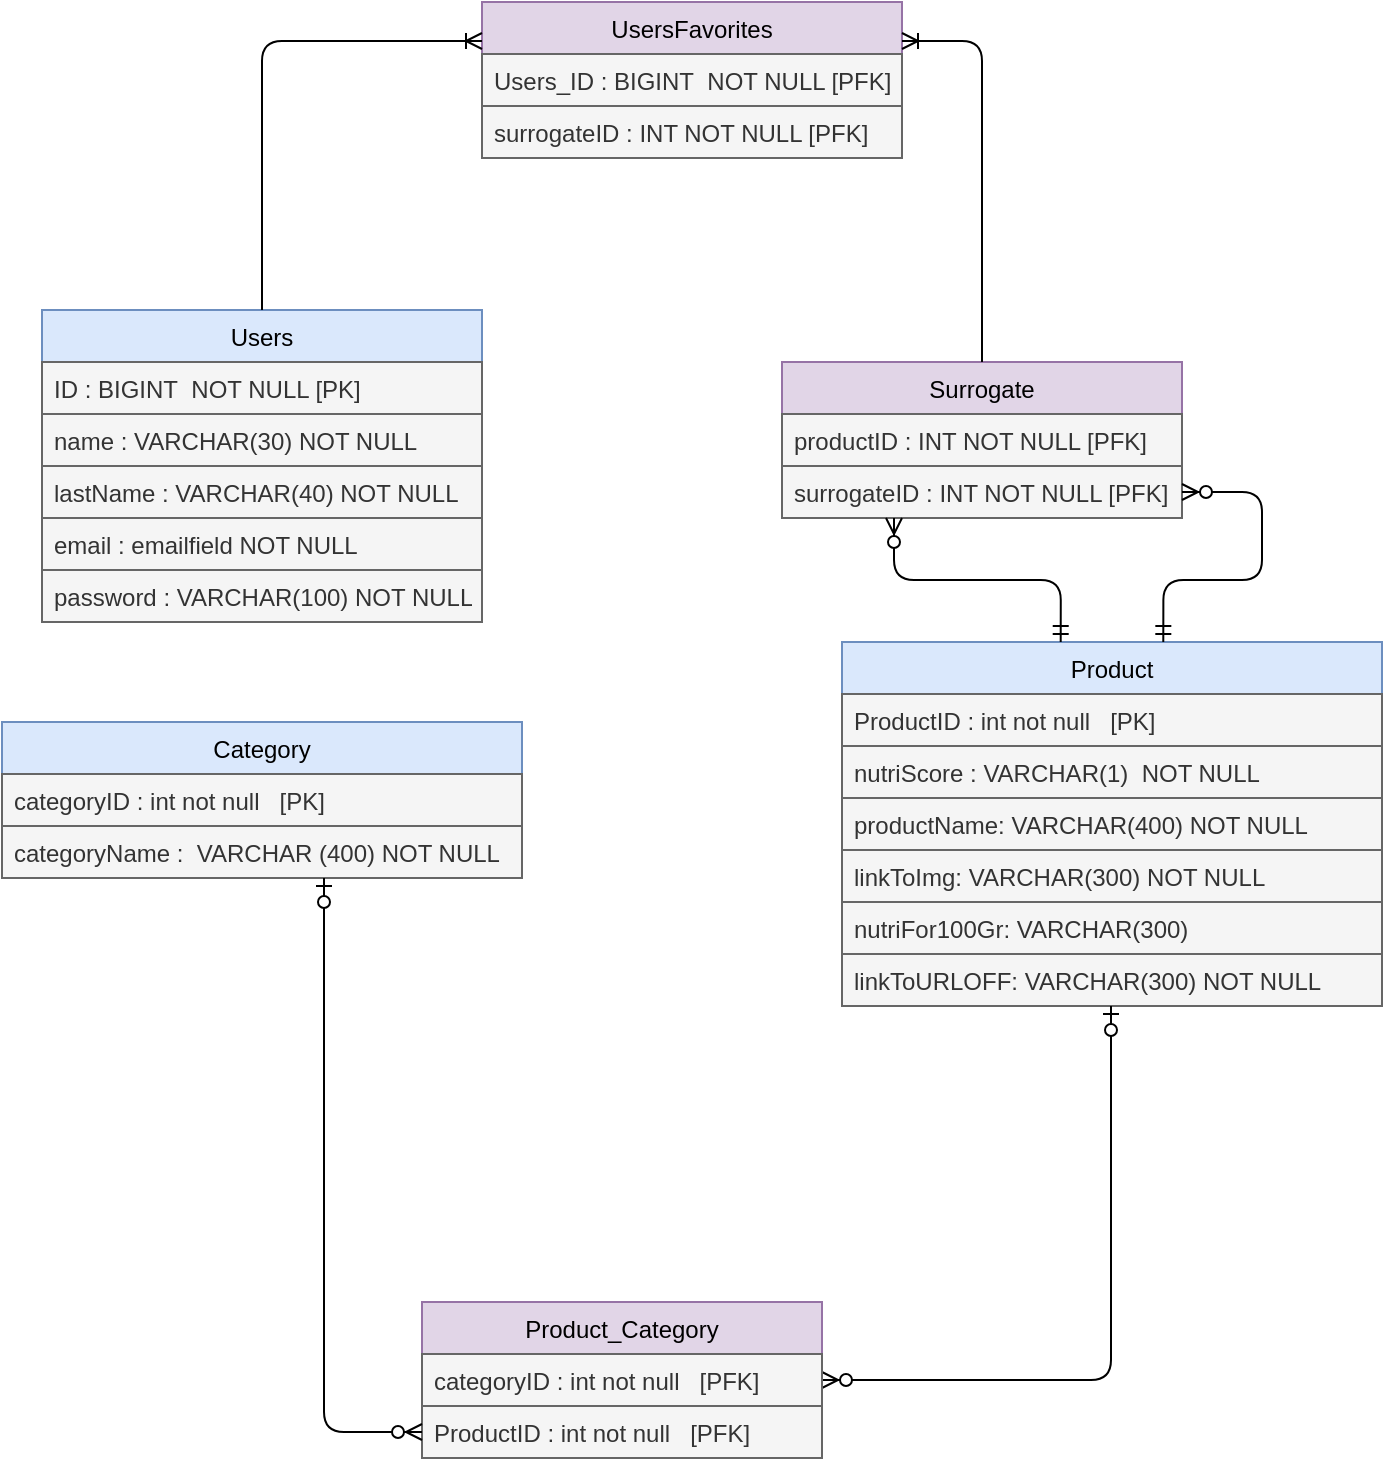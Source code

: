 <mxfile version="15.4.0" type="device"><diagram id="1lvCJis26gJeU91QDy8x" name="Page-1"><mxGraphModel dx="1350" dy="1916" grid="1" gridSize="10" guides="1" tooltips="1" connect="1" arrows="1" fold="1" page="1" pageScale="1" pageWidth="850" pageHeight="1100" math="0" shadow="0"><root><mxCell id="0"/><mxCell id="1" parent="0"/><mxCell id="U78CC3vwQkYh8zM75tkV-1" value="Category" style="swimlane;fontStyle=0;childLayout=stackLayout;horizontal=1;startSize=26;fillColor=#dae8fc;horizontalStack=0;resizeParent=1;resizeParentMax=0;resizeLast=0;collapsible=1;marginBottom=0;strokeColor=#6c8ebf;" parent="1" vertex="1"><mxGeometry x="20" y="260" width="260" height="78" as="geometry"/></mxCell><mxCell id="U78CC3vwQkYh8zM75tkV-2" value="categoryID : int not null   [PK]" style="text;strokeColor=#666666;fillColor=#f5f5f5;align=left;verticalAlign=top;spacingLeft=4;spacingRight=4;overflow=hidden;rotatable=0;points=[[0,0.5],[1,0.5]];portConstraint=eastwest;fontColor=#333333;" parent="U78CC3vwQkYh8zM75tkV-1" vertex="1"><mxGeometry y="26" width="260" height="26" as="geometry"/></mxCell><mxCell id="U78CC3vwQkYh8zM75tkV-3" value="categoryName :  VARCHAR (400) NOT NULL" style="text;strokeColor=#666666;fillColor=#f5f5f5;align=left;verticalAlign=top;spacingLeft=4;spacingRight=4;overflow=hidden;rotatable=0;points=[[0,0.5],[1,0.5]];portConstraint=eastwest;fontColor=#333333;" parent="U78CC3vwQkYh8zM75tkV-1" vertex="1"><mxGeometry y="52" width="260" height="26" as="geometry"/></mxCell><mxCell id="U78CC3vwQkYh8zM75tkV-5" value="Product" style="swimlane;fontStyle=0;childLayout=stackLayout;horizontal=1;startSize=26;fillColor=#dae8fc;horizontalStack=0;resizeParent=1;resizeParentMax=0;resizeLast=0;collapsible=1;marginBottom=0;strokeColor=#6c8ebf;" parent="1" vertex="1"><mxGeometry x="440" y="220" width="270" height="182" as="geometry"/></mxCell><mxCell id="U78CC3vwQkYh8zM75tkV-6" value="ProductID : int not null   [PK]" style="text;strokeColor=#666666;fillColor=#f5f5f5;align=left;verticalAlign=top;spacingLeft=4;spacingRight=4;overflow=hidden;rotatable=0;points=[[0,0.5],[1,0.5]];portConstraint=eastwest;fontColor=#333333;" parent="U78CC3vwQkYh8zM75tkV-5" vertex="1"><mxGeometry y="26" width="270" height="26" as="geometry"/></mxCell><mxCell id="U78CC3vwQkYh8zM75tkV-7" value="nutriScore : VARCHAR(1)  NOT NULL" style="text;strokeColor=#666666;fillColor=#f5f5f5;align=left;verticalAlign=top;spacingLeft=4;spacingRight=4;overflow=hidden;rotatable=0;points=[[0,0.5],[1,0.5]];portConstraint=eastwest;fontColor=#333333;" parent="U78CC3vwQkYh8zM75tkV-5" vertex="1"><mxGeometry y="52" width="270" height="26" as="geometry"/></mxCell><mxCell id="U78CC3vwQkYh8zM75tkV-8" value="productName: VARCHAR(400) NOT NULL" style="text;strokeColor=#666666;fillColor=#f5f5f5;align=left;verticalAlign=top;spacingLeft=4;spacingRight=4;overflow=hidden;rotatable=0;points=[[0,0.5],[1,0.5]];portConstraint=eastwest;fontColor=#333333;" parent="U78CC3vwQkYh8zM75tkV-5" vertex="1"><mxGeometry y="78" width="270" height="26" as="geometry"/></mxCell><mxCell id="Qedn3bAeKcOaehfbRdb_-1" value="linkToImg: VARCHAR(300) NOT NULL" style="text;strokeColor=#666666;fillColor=#f5f5f5;align=left;verticalAlign=top;spacingLeft=4;spacingRight=4;overflow=hidden;rotatable=0;points=[[0,0.5],[1,0.5]];portConstraint=eastwest;fontColor=#333333;" vertex="1" parent="U78CC3vwQkYh8zM75tkV-5"><mxGeometry y="104" width="270" height="26" as="geometry"/></mxCell><mxCell id="Qedn3bAeKcOaehfbRdb_-3" value="nutriFor100Gr: VARCHAR(300)" style="text;strokeColor=#666666;fillColor=#f5f5f5;align=left;verticalAlign=top;spacingLeft=4;spacingRight=4;overflow=hidden;rotatable=0;points=[[0,0.5],[1,0.5]];portConstraint=eastwest;fontColor=#333333;" vertex="1" parent="U78CC3vwQkYh8zM75tkV-5"><mxGeometry y="130" width="270" height="26" as="geometry"/></mxCell><mxCell id="Qedn3bAeKcOaehfbRdb_-2" value="linkToURLOFF: VARCHAR(300) NOT NULL" style="text;strokeColor=#666666;fillColor=#f5f5f5;align=left;verticalAlign=top;spacingLeft=4;spacingRight=4;overflow=hidden;rotatable=0;points=[[0,0.5],[1,0.5]];portConstraint=eastwest;fontColor=#333333;" vertex="1" parent="U78CC3vwQkYh8zM75tkV-5"><mxGeometry y="156" width="270" height="26" as="geometry"/></mxCell><mxCell id="U78CC3vwQkYh8zM75tkV-28" value="" style="edgeStyle=orthogonalEdgeStyle;fontSize=12;html=1;endArrow=ERzeroToMany;startArrow=ERzeroToOne;entryX=1;entryY=0.5;entryDx=0;entryDy=0;" parent="U78CC3vwQkYh8zM75tkV-5" target="U78CC3vwQkYh8zM75tkV-10" edge="1"><mxGeometry width="100" height="100" relative="1" as="geometry"><mxPoint x="134.5" y="182" as="sourcePoint"/><mxPoint x="134.5" y="491" as="targetPoint"/><Array as="points"><mxPoint x="135" y="369"/></Array></mxGeometry></mxCell><mxCell id="U78CC3vwQkYh8zM75tkV-9" value="Product_Category" style="swimlane;fontStyle=0;childLayout=stackLayout;horizontal=1;startSize=26;fillColor=#e1d5e7;horizontalStack=0;resizeParent=1;resizeParentMax=0;resizeLast=0;collapsible=1;marginBottom=0;strokeColor=#9673a6;" parent="1" vertex="1"><mxGeometry x="230" y="550" width="200" height="78" as="geometry"/></mxCell><mxCell id="U78CC3vwQkYh8zM75tkV-10" value="categoryID : int not null   [PFK]" style="text;strokeColor=#666666;fillColor=#f5f5f5;align=left;verticalAlign=top;spacingLeft=4;spacingRight=4;overflow=hidden;rotatable=0;points=[[0,0.5],[1,0.5]];portConstraint=eastwest;fontColor=#333333;" parent="U78CC3vwQkYh8zM75tkV-9" vertex="1"><mxGeometry y="26" width="200" height="26" as="geometry"/></mxCell><mxCell id="U78CC3vwQkYh8zM75tkV-11" value="ProductID : int not null   [PFK]" style="text;strokeColor=#666666;fillColor=#f5f5f5;align=left;verticalAlign=top;spacingLeft=4;spacingRight=4;overflow=hidden;rotatable=0;points=[[0,0.5],[1,0.5]];portConstraint=eastwest;fontColor=#333333;" parent="U78CC3vwQkYh8zM75tkV-9" vertex="1"><mxGeometry y="52" width="200" height="26" as="geometry"/></mxCell><mxCell id="U78CC3vwQkYh8zM75tkV-13" value="Surrogate" style="swimlane;fontStyle=0;childLayout=stackLayout;horizontal=1;startSize=26;fillColor=#e1d5e7;horizontalStack=0;resizeParent=1;resizeParentMax=0;resizeLast=0;collapsible=1;marginBottom=0;strokeColor=#9673a6;" parent="1" vertex="1"><mxGeometry x="410" y="80" width="200" height="78" as="geometry"/></mxCell><mxCell id="U78CC3vwQkYh8zM75tkV-14" value="productID : INT NOT NULL [PFK]" style="text;strokeColor=#666666;fillColor=#f5f5f5;align=left;verticalAlign=top;spacingLeft=4;spacingRight=4;overflow=hidden;rotatable=0;points=[[0,0.5],[1,0.5]];portConstraint=eastwest;fontColor=#333333;" parent="U78CC3vwQkYh8zM75tkV-13" vertex="1"><mxGeometry y="26" width="200" height="26" as="geometry"/></mxCell><mxCell id="U78CC3vwQkYh8zM75tkV-15" value="surrogateID : INT NOT NULL [PFK]" style="text;strokeColor=#666666;fillColor=#f5f5f5;align=left;verticalAlign=top;spacingLeft=4;spacingRight=4;overflow=hidden;rotatable=0;points=[[0,0.5],[1,0.5]];portConstraint=eastwest;fontColor=#333333;" parent="U78CC3vwQkYh8zM75tkV-13" vertex="1"><mxGeometry y="52" width="200" height="26" as="geometry"/></mxCell><mxCell id="U78CC3vwQkYh8zM75tkV-26" value="" style="fontSize=12;html=1;endArrow=ERzeroToMany;startArrow=ERmandOne;entryX=0.28;entryY=1;entryDx=0;entryDy=0;entryPerimeter=0;exitX=0.405;exitY=0;exitDx=0;exitDy=0;exitPerimeter=0;edgeStyle=orthogonalEdgeStyle;" parent="1" source="U78CC3vwQkYh8zM75tkV-5" target="U78CC3vwQkYh8zM75tkV-15" edge="1"><mxGeometry width="100" height="100" relative="1" as="geometry"><mxPoint x="450" y="260" as="sourcePoint"/><mxPoint x="770" y="330" as="targetPoint"/></mxGeometry></mxCell><mxCell id="U78CC3vwQkYh8zM75tkV-27" value="" style="fontSize=12;html=1;endArrow=ERzeroToMany;startArrow=ERmandOne;exitX=0.595;exitY=0;exitDx=0;exitDy=0;exitPerimeter=0;edgeStyle=orthogonalEdgeStyle;" parent="1" source="U78CC3vwQkYh8zM75tkV-5" target="U78CC3vwQkYh8zM75tkV-15" edge="1"><mxGeometry width="100" height="100" relative="1" as="geometry"><mxPoint x="660" y="570" as="sourcePoint"/><mxPoint x="760" y="470" as="targetPoint"/><Array as="points"><mxPoint x="601" y="189"/><mxPoint x="650" y="189"/><mxPoint x="650" y="145"/></Array></mxGeometry></mxCell><mxCell id="U78CC3vwQkYh8zM75tkV-29" value="" style="edgeStyle=orthogonalEdgeStyle;fontSize=12;html=1;endArrow=ERzeroToMany;startArrow=ERzeroToOne;entryX=0;entryY=0.5;entryDx=0;entryDy=0;" parent="1" source="U78CC3vwQkYh8zM75tkV-3" target="U78CC3vwQkYh8zM75tkV-11" edge="1"><mxGeometry width="100" height="100" relative="1" as="geometry"><mxPoint x="510" y="490" as="sourcePoint"/><mxPoint x="110" y="400" as="targetPoint"/><Array as="points"><mxPoint x="181" y="615"/></Array></mxGeometry></mxCell><mxCell id="U78CC3vwQkYh8zM75tkV-30" value="Users" style="swimlane;fontStyle=0;childLayout=stackLayout;horizontal=1;startSize=26;fillColor=#dae8fc;horizontalStack=0;resizeParent=1;resizeParentMax=0;resizeLast=0;collapsible=1;marginBottom=0;strokeColor=#6c8ebf;" parent="1" vertex="1"><mxGeometry x="40" y="54" width="220" height="156" as="geometry"/></mxCell><mxCell id="U78CC3vwQkYh8zM75tkV-39" value="ID : BIGINT  NOT NULL [PK]" style="text;strokeColor=#666666;fillColor=#f5f5f5;align=left;verticalAlign=top;spacingLeft=4;spacingRight=4;overflow=hidden;rotatable=0;points=[[0,0.5],[1,0.5]];portConstraint=eastwest;fontColor=#333333;" parent="U78CC3vwQkYh8zM75tkV-30" vertex="1"><mxGeometry y="26" width="220" height="26" as="geometry"/></mxCell><mxCell id="U78CC3vwQkYh8zM75tkV-31" value="name : VARCHAR(30) NOT NULL" style="text;strokeColor=#666666;fillColor=#f5f5f5;align=left;verticalAlign=top;spacingLeft=4;spacingRight=4;overflow=hidden;rotatable=0;points=[[0,0.5],[1,0.5]];portConstraint=eastwest;fontColor=#333333;" parent="U78CC3vwQkYh8zM75tkV-30" vertex="1"><mxGeometry y="52" width="220" height="26" as="geometry"/></mxCell><mxCell id="U78CC3vwQkYh8zM75tkV-32" value="lastName : VARCHAR(40) NOT NULL" style="text;strokeColor=#666666;fillColor=#f5f5f5;align=left;verticalAlign=top;spacingLeft=4;spacingRight=4;overflow=hidden;rotatable=0;points=[[0,0.5],[1,0.5]];portConstraint=eastwest;fontColor=#333333;" parent="U78CC3vwQkYh8zM75tkV-30" vertex="1"><mxGeometry y="78" width="220" height="26" as="geometry"/></mxCell><mxCell id="U78CC3vwQkYh8zM75tkV-33" value="email : emailfield NOT NULL" style="text;strokeColor=#666666;fillColor=#f5f5f5;align=left;verticalAlign=top;spacingLeft=4;spacingRight=4;overflow=hidden;rotatable=0;points=[[0,0.5],[1,0.5]];portConstraint=eastwest;fontColor=#333333;" parent="U78CC3vwQkYh8zM75tkV-30" vertex="1"><mxGeometry y="104" width="220" height="26" as="geometry"/></mxCell><mxCell id="U78CC3vwQkYh8zM75tkV-34" value="password : VARCHAR(100) NOT NULL" style="text;strokeColor=#666666;fillColor=#f5f5f5;align=left;verticalAlign=top;spacingLeft=4;spacingRight=4;overflow=hidden;rotatable=0;points=[[0,0.5],[1,0.5]];portConstraint=eastwest;fontColor=#333333;" parent="U78CC3vwQkYh8zM75tkV-30" vertex="1"><mxGeometry y="130" width="220" height="26" as="geometry"/></mxCell><mxCell id="U78CC3vwQkYh8zM75tkV-35" value="UsersFavorites" style="swimlane;fontStyle=0;childLayout=stackLayout;horizontal=1;startSize=26;fillColor=#e1d5e7;horizontalStack=0;resizeParent=1;resizeParentMax=0;resizeLast=0;collapsible=1;marginBottom=0;strokeColor=#9673a6;" parent="1" vertex="1"><mxGeometry x="260" y="-100" width="210" height="78" as="geometry"/></mxCell><mxCell id="U78CC3vwQkYh8zM75tkV-41" value="Users_ID : BIGINT  NOT NULL [PFK]" style="text;strokeColor=#666666;fillColor=#f5f5f5;align=left;verticalAlign=top;spacingLeft=4;spacingRight=4;overflow=hidden;rotatable=0;points=[[0,0.5],[1,0.5]];portConstraint=eastwest;fontColor=#333333;" parent="U78CC3vwQkYh8zM75tkV-35" vertex="1"><mxGeometry y="26" width="210" height="26" as="geometry"/></mxCell><mxCell id="U78CC3vwQkYh8zM75tkV-40" value="surrogateID : INT NOT NULL [PFK]" style="text;strokeColor=#666666;fillColor=#f5f5f5;align=left;verticalAlign=top;spacingLeft=4;spacingRight=4;overflow=hidden;rotatable=0;points=[[0,0.5],[1,0.5]];portConstraint=eastwest;fontColor=#333333;" parent="U78CC3vwQkYh8zM75tkV-35" vertex="1"><mxGeometry y="52" width="210" height="26" as="geometry"/></mxCell><mxCell id="U78CC3vwQkYh8zM75tkV-42" value="" style="edgeStyle=orthogonalEdgeStyle;fontSize=12;html=1;endArrow=ERoneToMany;exitX=0.5;exitY=0;exitDx=0;exitDy=0;entryX=0;entryY=0.25;entryDx=0;entryDy=0;" parent="1" source="U78CC3vwQkYh8zM75tkV-30" target="U78CC3vwQkYh8zM75tkV-35" edge="1"><mxGeometry width="100" height="100" relative="1" as="geometry"><mxPoint x="80" y="-50" as="sourcePoint"/><mxPoint x="180" y="-150" as="targetPoint"/></mxGeometry></mxCell><mxCell id="U78CC3vwQkYh8zM75tkV-43" value="" style="edgeStyle=orthogonalEdgeStyle;fontSize=12;html=1;endArrow=ERoneToMany;exitX=0.5;exitY=0;exitDx=0;exitDy=0;entryX=1;entryY=0.25;entryDx=0;entryDy=0;" parent="1" source="U78CC3vwQkYh8zM75tkV-13" target="U78CC3vwQkYh8zM75tkV-35" edge="1"><mxGeometry width="100" height="100" relative="1" as="geometry"><mxPoint x="630" as="sourcePoint"/><mxPoint x="730" y="-100" as="targetPoint"/></mxGeometry></mxCell></root></mxGraphModel></diagram></mxfile>
